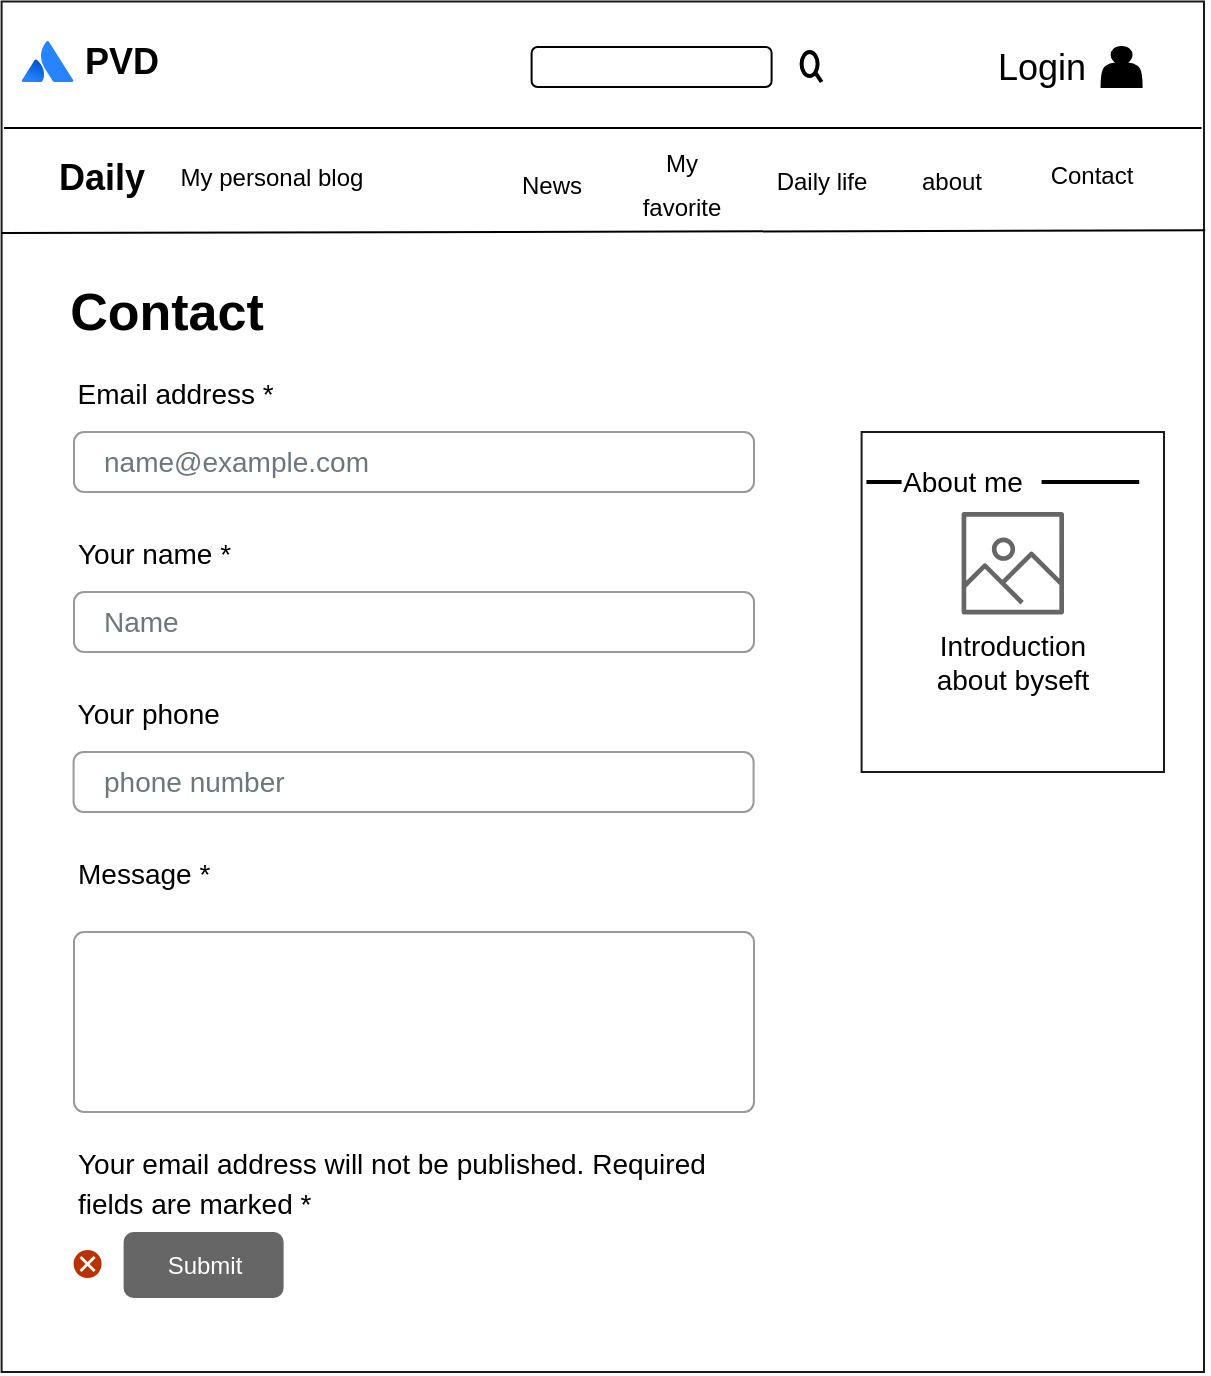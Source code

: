 <mxfile version="16.6.4" type="device"><diagram id="loYD6yjWTwIQ4STWOOYk" name="Page-1"><mxGraphModel dx="782" dy="475" grid="1" gridSize="10" guides="1" tooltips="1" connect="1" arrows="1" fold="1" page="1" pageScale="1" pageWidth="850" pageHeight="1100" math="0" shadow="0"><root><mxCell id="0"/><mxCell id="1" parent="0"/><mxCell id="vxBN--2UnwyuUt2h3mhK-44" value="" style="rounded=0;whiteSpace=wrap;html=1;fontSize=10;fontColor=#000000;strokeColor=#1A1A1A;fillColor=#FFFFFF;" vertex="1" parent="1"><mxGeometry x="158.8" y="74.75" width="601.2" height="685.25" as="geometry"/></mxCell><mxCell id="vxBN--2UnwyuUt2h3mhK-30" value="&lt;span style=&quot;font-size: 18px&quot;&gt;&lt;b&gt;PVD&lt;/b&gt;&lt;/span&gt;" style="text;html=1;strokeColor=none;fillColor=none;align=center;verticalAlign=middle;whiteSpace=wrap;rounded=0;" vertex="1" parent="1"><mxGeometry x="188.8" y="90" width="60" height="30" as="geometry"/></mxCell><mxCell id="vxBN--2UnwyuUt2h3mhK-31" value="My personal blog" style="text;html=1;strokeColor=none;fillColor=none;align=center;verticalAlign=middle;whiteSpace=wrap;rounded=0;" vertex="1" parent="1"><mxGeometry x="238.8" y="147.5" width="110" height="30" as="geometry"/></mxCell><mxCell id="vxBN--2UnwyuUt2h3mhK-32" value="" style="rounded=1;whiteSpace=wrap;html=1;fontSize=18;" vertex="1" parent="1"><mxGeometry x="423.8" y="97.5" width="120" height="20" as="geometry"/></mxCell><mxCell id="vxBN--2UnwyuUt2h3mhK-33" value="" style="html=1;verticalLabelPosition=bottom;align=center;labelBackgroundColor=#ffffff;verticalAlign=top;strokeWidth=2;strokeColor=#000000;shadow=0;dashed=0;shape=mxgraph.ios7.icons.looking_glass;fontSize=18;" vertex="1" parent="1"><mxGeometry x="558.8" y="100" width="10" height="15" as="geometry"/></mxCell><mxCell id="vxBN--2UnwyuUt2h3mhK-34" value="Login" style="text;html=1;strokeColor=none;fillColor=none;align=center;verticalAlign=middle;whiteSpace=wrap;rounded=0;fontSize=18;" vertex="1" parent="1"><mxGeometry x="658.8" y="97.5" width="40" height="20" as="geometry"/></mxCell><mxCell id="vxBN--2UnwyuUt2h3mhK-35" value="" style="shape=actor;whiteSpace=wrap;html=1;fontSize=18;strokeColor=#000000;fillColor=#000000;" vertex="1" parent="1"><mxGeometry x="708.8" y="97.5" width="20" height="20" as="geometry"/></mxCell><mxCell id="vxBN--2UnwyuUt2h3mhK-36" value="" style="image;image=img/lib/atlassian/Atlassian_Logo.svg;fontSize=18;strokeColor=#000000;fillColor=#FFFFFF;" vertex="1" parent="1"><mxGeometry x="168.8" y="94.5" width="26" height="20.5" as="geometry"/></mxCell><mxCell id="vxBN--2UnwyuUt2h3mhK-37" value="&lt;b&gt;Daily&lt;/b&gt;" style="text;html=1;strokeColor=none;fillColor=none;align=center;verticalAlign=middle;whiteSpace=wrap;rounded=0;fontSize=18;" vertex="1" parent="1"><mxGeometry x="168.8" y="147.5" width="80" height="30" as="geometry"/></mxCell><mxCell id="vxBN--2UnwyuUt2h3mhK-38" value="&lt;font style=&quot;font-size: 12px&quot;&gt;News&lt;/font&gt;" style="text;html=1;strokeColor=none;fillColor=none;align=center;verticalAlign=middle;whiteSpace=wrap;rounded=0;fontSize=18;" vertex="1" parent="1"><mxGeometry x="408.8" y="155" width="50" height="20" as="geometry"/></mxCell><mxCell id="vxBN--2UnwyuUt2h3mhK-39" value="&lt;font style=&quot;font-size: 12px&quot;&gt;My favorite&lt;/font&gt;" style="text;html=1;strokeColor=none;fillColor=none;align=center;verticalAlign=middle;whiteSpace=wrap;rounded=0;fontSize=18;" vertex="1" parent="1"><mxGeometry x="468.8" y="157.5" width="60" height="15" as="geometry"/></mxCell><mxCell id="vxBN--2UnwyuUt2h3mhK-40" value="&lt;font style=&quot;font-size: 12px&quot;&gt;Contact&lt;/font&gt;" style="text;html=1;strokeColor=none;fillColor=none;align=center;verticalAlign=middle;whiteSpace=wrap;rounded=0;fontSize=18;" vertex="1" parent="1"><mxGeometry x="678.8" y="150" width="50" height="20" as="geometry"/></mxCell><mxCell id="vxBN--2UnwyuUt2h3mhK-41" value="&lt;font style=&quot;font-size: 12px&quot;&gt;about&lt;/font&gt;" style="text;html=1;strokeColor=none;fillColor=none;align=center;verticalAlign=middle;whiteSpace=wrap;rounded=0;fontSize=18;" vertex="1" parent="1"><mxGeometry x="608.8" y="152.5" width="50" height="20" as="geometry"/></mxCell><mxCell id="vxBN--2UnwyuUt2h3mhK-42" value="Daily life" style="text;html=1;strokeColor=none;fillColor=none;align=center;verticalAlign=middle;whiteSpace=wrap;rounded=0;fontSize=12;" vertex="1" parent="1"><mxGeometry x="538.8" y="150" width="60" height="30" as="geometry"/></mxCell><mxCell id="vxBN--2UnwyuUt2h3mhK-43" value="" style="endArrow=none;html=1;rounded=0;fontSize=14;fontColor=#000000;entryX=1;entryY=0.042;entryDx=0;entryDy=0;entryPerimeter=0;exitX=0.002;exitY=0.042;exitDx=0;exitDy=0;exitPerimeter=0;" edge="1" parent="1"><mxGeometry width="50" height="50" relative="1" as="geometry"><mxPoint x="160" y="138.02" as="sourcePoint"/><mxPoint x="758.8" y="138.02" as="targetPoint"/></mxGeometry></mxCell><mxCell id="vxBN--2UnwyuUt2h3mhK-45" value="" style="endArrow=none;html=1;rounded=0;fontSize=10;fontColor=#000000;exitX=0;exitY=0.169;exitDx=0;exitDy=0;exitPerimeter=0;entryX=1.001;entryY=0.167;entryDx=0;entryDy=0;entryPerimeter=0;" edge="1" parent="1" source="vxBN--2UnwyuUt2h3mhK-44" target="vxBN--2UnwyuUt2h3mhK-44"><mxGeometry width="50" height="50" relative="1" as="geometry"><mxPoint x="400" y="360" as="sourcePoint"/><mxPoint x="450" y="310" as="targetPoint"/></mxGeometry></mxCell><mxCell id="vxBN--2UnwyuUt2h3mhK-54" value="&lt;font style=&quot;font-size: 26px&quot;&gt;&lt;b&gt;Contact&lt;/b&gt;&lt;/font&gt;" style="text;html=1;strokeColor=none;fillColor=none;align=center;verticalAlign=middle;whiteSpace=wrap;rounded=0;fontSize=10;fontColor=#000000;" vertex="1" parent="1"><mxGeometry x="168.8" y="190" width="145.2" height="80" as="geometry"/></mxCell><mxCell id="vxBN--2UnwyuUt2h3mhK-73" value="Email address *" style="fillColor=none;strokeColor=none;align=left;fontSize=14;rounded=1;fontColor=#000000;" vertex="1" parent="1"><mxGeometry x="194.8" y="250" width="260" height="40" as="geometry"/></mxCell><mxCell id="vxBN--2UnwyuUt2h3mhK-74" value="name@example.com" style="html=1;shadow=0;dashed=0;shape=mxgraph.bootstrap.rrect;rSize=5;fillColor=none;strokeColor=#999999;align=left;spacing=15;fontSize=14;fontColor=#6C767D;rounded=1;" vertex="1" parent="1"><mxGeometry width="340" height="30" relative="1" as="geometry"><mxPoint x="195" y="290" as="offset"/></mxGeometry></mxCell><mxCell id="vxBN--2UnwyuUt2h3mhK-75" value="Your name *" style="fillColor=none;strokeColor=none;align=left;fontSize=14;rounded=1;fontColor=#000000;" vertex="1" parent="1"><mxGeometry width="260" height="40" relative="1" as="geometry"><mxPoint x="195" y="330" as="offset"/></mxGeometry></mxCell><mxCell id="vxBN--2UnwyuUt2h3mhK-76" value="Name" style="html=1;shadow=0;dashed=0;shape=mxgraph.bootstrap.rrect;rSize=5;fillColor=none;strokeColor=#999999;align=left;spacing=15;fontSize=14;fontColor=#6C767D;rounded=1;" vertex="1" parent="1"><mxGeometry width="340" height="30" relative="1" as="geometry"><mxPoint x="195" y="370" as="offset"/></mxGeometry></mxCell><mxCell id="vxBN--2UnwyuUt2h3mhK-87" value="Message *" style="fillColor=none;strokeColor=none;align=left;fontSize=14;rounded=1;fontColor=#000000;" vertex="1" parent="1"><mxGeometry width="260" height="40" relative="1" as="geometry"><mxPoint x="195" y="490" as="offset"/></mxGeometry></mxCell><mxCell id="vxBN--2UnwyuUt2h3mhK-88" value="" style="html=1;shadow=0;dashed=0;shape=mxgraph.bootstrap.rrect;rSize=5;fillColor=none;strokeColor=#999999;align=left;spacing=15;fontSize=14;fontColor=#6C767D;rounded=1;" vertex="1" parent="1"><mxGeometry width="340" height="90" relative="1" as="geometry"><mxPoint x="195" y="540" as="offset"/></mxGeometry></mxCell><mxCell id="vxBN--2UnwyuUt2h3mhK-89" value="&lt;font style=&quot;font-size: 14px&quot;&gt;Your email address will not be published. Required fields are marked *&lt;/font&gt;" style="text;html=1;strokeColor=none;fillColor=none;align=left;verticalAlign=middle;whiteSpace=wrap;rounded=0;fontSize=16;fontColor=#000000;" vertex="1" parent="1"><mxGeometry x="194.8" y="650" width="335.2" height="30" as="geometry"/></mxCell><mxCell id="vxBN--2UnwyuUt2h3mhK-92" value="Your phone" style="fillColor=none;strokeColor=none;align=left;fontSize=14;rounded=1;fontColor=#000000;" vertex="1" parent="1"><mxGeometry x="194.8" y="410" width="260" height="40" as="geometry"/></mxCell><mxCell id="vxBN--2UnwyuUt2h3mhK-93" value="phone number" style="html=1;shadow=0;dashed=0;shape=mxgraph.bootstrap.rrect;rSize=5;fillColor=none;strokeColor=#999999;align=left;spacing=15;fontSize=14;fontColor=#6C767D;rounded=1;" vertex="1" parent="1"><mxGeometry x="194.8" y="450" width="340" height="30" as="geometry"/></mxCell><mxCell id="vxBN--2UnwyuUt2h3mhK-94" value="Submit" style="rounded=1;fillColor=#666666;align=center;strokeColor=none;html=1;fontColor=#ffffff;fontSize=12;sketch=0;" vertex="1" parent="1"><mxGeometry x="219.8" y="690" width="80" height="33" as="geometry"/></mxCell><mxCell id="vxBN--2UnwyuUt2h3mhK-95" value="" style="html=1;shadow=0;dashed=0;shape=mxgraph.atlassian.close;fillColor=#BA3200;strokeColor=none;html=1;sketch=0;rounded=1;fontSize=14;fontColor=#000000;" vertex="1" parent="1"><mxGeometry x="194.8" y="699" width="14" height="14" as="geometry"/></mxCell><mxCell id="vxBN--2UnwyuUt2h3mhK-96" value="" style="rounded=0;whiteSpace=wrap;html=1;fontSize=14;fontColor=#000000;strokeColor=#1A1A1A;fillColor=#FFFFFF;" vertex="1" parent="1"><mxGeometry x="588.8" y="290" width="151.2" height="170" as="geometry"/></mxCell><mxCell id="vxBN--2UnwyuUt2h3mhK-97" value="About me" style="text;html=1;strokeColor=none;fillColor=none;align=center;verticalAlign=middle;whiteSpace=wrap;rounded=0;fontSize=14;fontColor=#000000;" vertex="1" parent="1"><mxGeometry x="598.8" y="300" width="81.2" height="30" as="geometry"/></mxCell><mxCell id="vxBN--2UnwyuUt2h3mhK-99" value="" style="line;strokeWidth=2;html=1;rounded=1;fontSize=14;fontColor=#000000;fillColor=#FFFFFF;" vertex="1" parent="1"><mxGeometry x="678.8" y="310" width="48.8" height="10" as="geometry"/></mxCell><mxCell id="vxBN--2UnwyuUt2h3mhK-100" value="" style="line;strokeWidth=2;html=1;rounded=1;fontSize=14;fontColor=#000000;fillColor=#FFFFFF;" vertex="1" parent="1"><mxGeometry x="591.2" y="310" width="17.6" height="10" as="geometry"/></mxCell><mxCell id="vxBN--2UnwyuUt2h3mhK-102" value="" style="sketch=0;outlineConnect=0;fontColor=#232F3E;gradientColor=none;fillColor=#666666;strokeColor=none;dashed=0;verticalLabelPosition=bottom;verticalAlign=top;align=center;html=1;fontSize=12;fontStyle=0;aspect=fixed;pointerEvents=1;shape=mxgraph.aws4.container_registry_image;rounded=1;" vertex="1" parent="1"><mxGeometry x="638.8" y="330" width="51.2" height="51.2" as="geometry"/></mxCell><mxCell id="vxBN--2UnwyuUt2h3mhK-103" value="Introduction about byseft" style="text;html=1;strokeColor=none;fillColor=none;align=center;verticalAlign=middle;whiteSpace=wrap;rounded=0;fontSize=14;fontColor=#000000;" vertex="1" parent="1"><mxGeometry x="608.8" y="390" width="111.2" height="30" as="geometry"/></mxCell></root></mxGraphModel></diagram></mxfile>